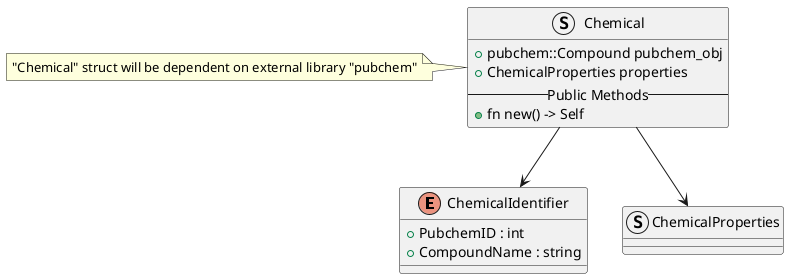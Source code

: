 @startuml properties_module_class_diagram
    
enum ChemicalIdentifier {
    + PubchemID : int
    + CompoundName : string
}

Struct Chemical {
    + pubchem::Compound pubchem_obj
    + ChemicalProperties properties
    --Public Methods--
    + fn new() -> Self
}

note left of Chemical
  "Chemical" struct will be dependent on external library "pubchem"
end note


Struct ChemicalProperties {}

Chemical --> ChemicalProperties
Chemical --> ChemicalIdentifier

@enduml
